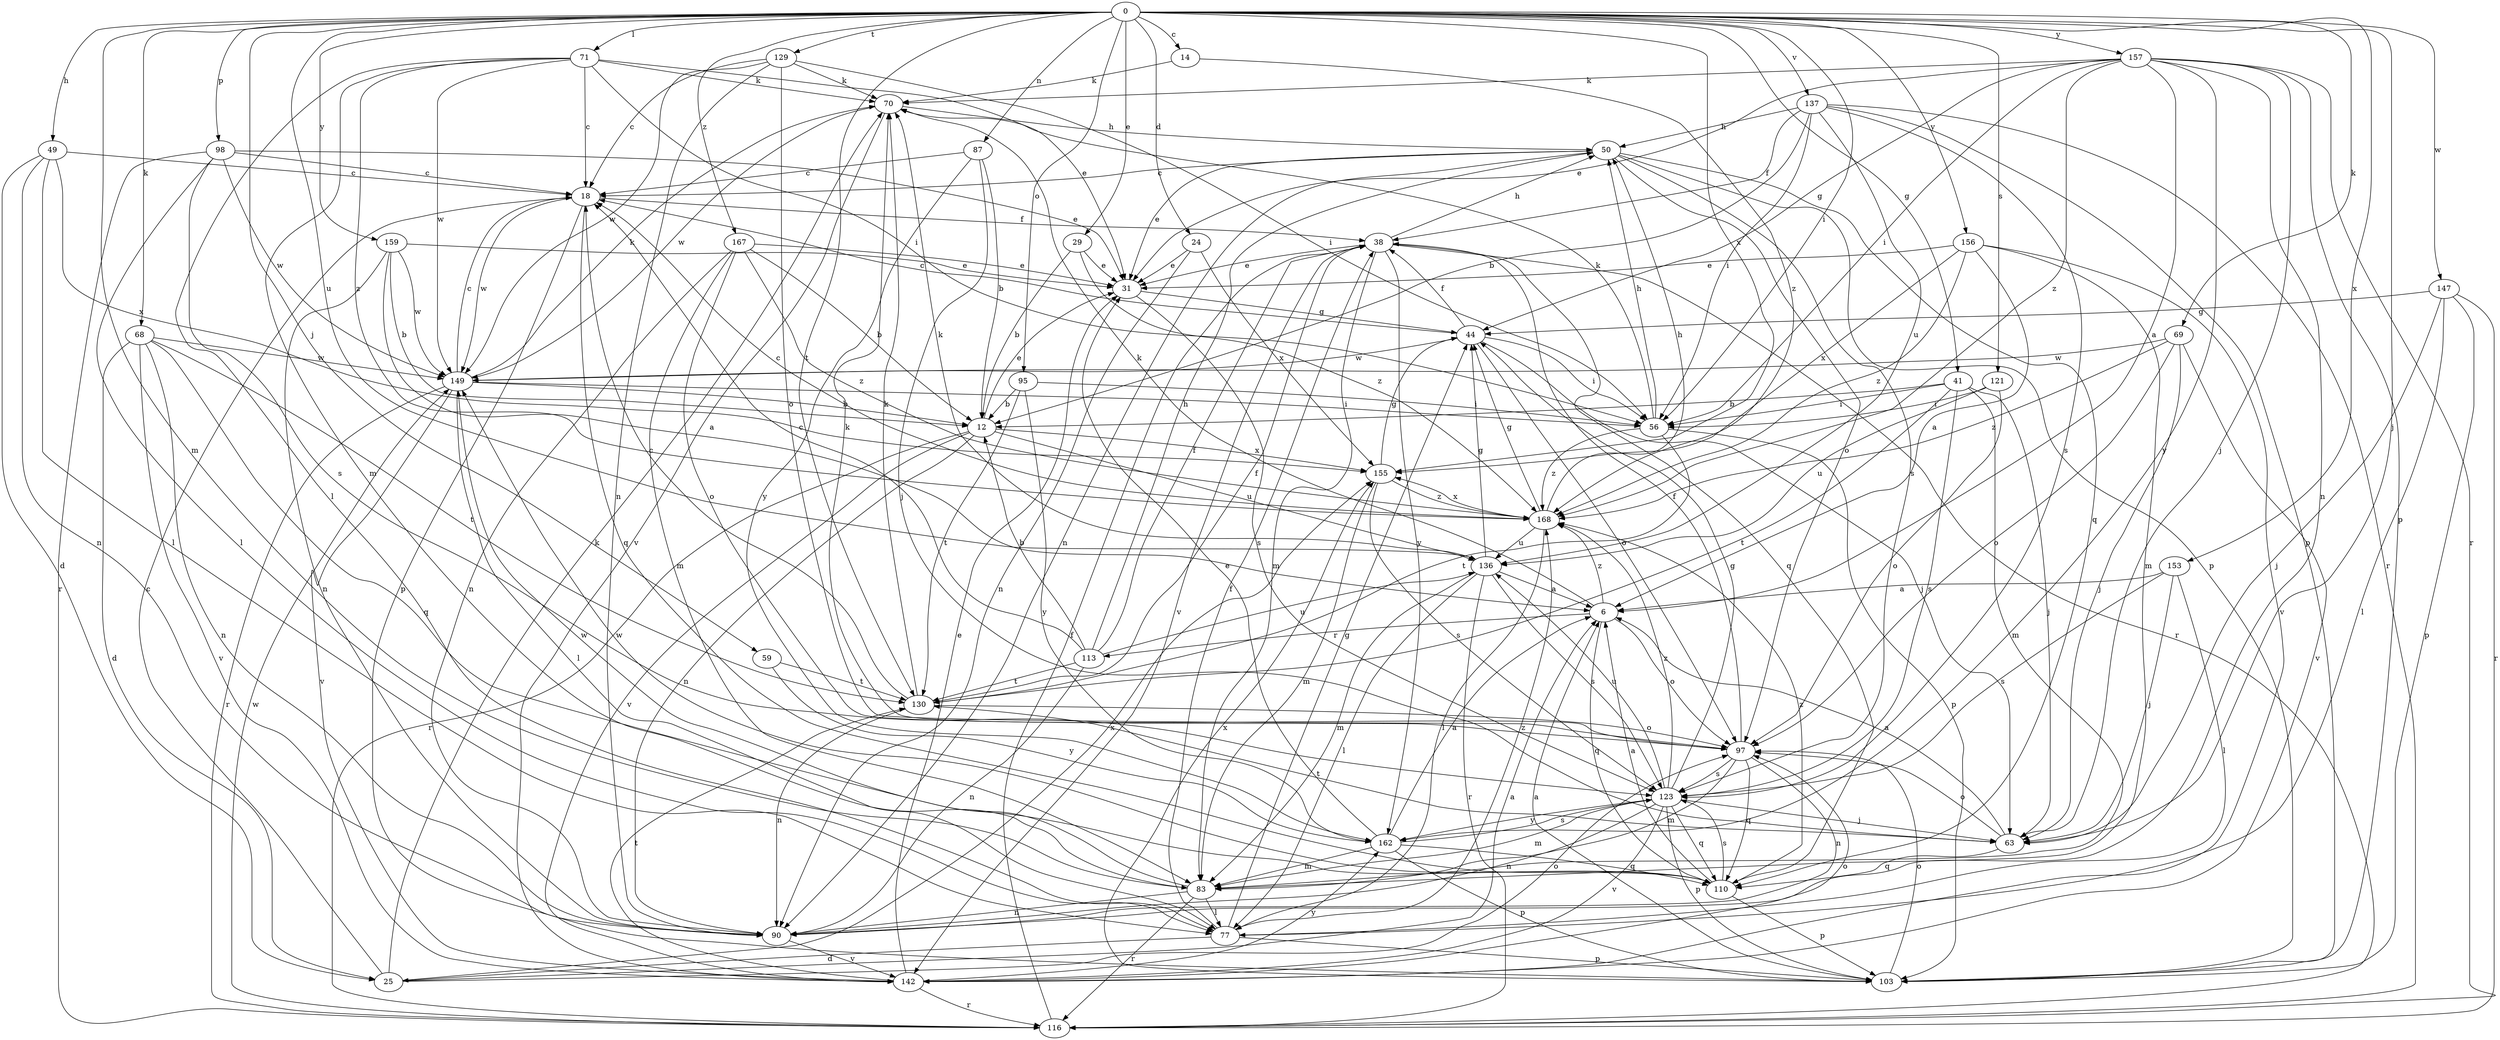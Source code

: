 strict digraph  {
0;
6;
12;
14;
18;
24;
25;
29;
31;
38;
41;
44;
49;
50;
56;
59;
63;
68;
69;
70;
71;
77;
83;
87;
90;
95;
97;
98;
103;
110;
113;
116;
121;
123;
129;
130;
136;
137;
142;
147;
149;
153;
155;
156;
157;
159;
162;
167;
168;
0 -> 14  [label=c];
0 -> 24  [label=d];
0 -> 29  [label=e];
0 -> 41  [label=g];
0 -> 49  [label=h];
0 -> 56  [label=i];
0 -> 59  [label=j];
0 -> 63  [label=j];
0 -> 68  [label=k];
0 -> 69  [label=k];
0 -> 71  [label=l];
0 -> 83  [label=m];
0 -> 87  [label=n];
0 -> 95  [label=o];
0 -> 98  [label=p];
0 -> 121  [label=s];
0 -> 129  [label=t];
0 -> 130  [label=t];
0 -> 136  [label=u];
0 -> 137  [label=v];
0 -> 147  [label=w];
0 -> 153  [label=x];
0 -> 155  [label=x];
0 -> 156  [label=y];
0 -> 157  [label=y];
0 -> 159  [label=y];
0 -> 167  [label=z];
6 -> 70  [label=k];
6 -> 97  [label=o];
6 -> 110  [label=q];
6 -> 113  [label=r];
6 -> 168  [label=z];
12 -> 31  [label=e];
12 -> 90  [label=n];
12 -> 116  [label=r];
12 -> 136  [label=u];
12 -> 142  [label=v];
12 -> 155  [label=x];
14 -> 70  [label=k];
14 -> 168  [label=z];
18 -> 38  [label=f];
18 -> 103  [label=p];
18 -> 110  [label=q];
18 -> 149  [label=w];
24 -> 31  [label=e];
24 -> 90  [label=n];
24 -> 155  [label=x];
25 -> 6  [label=a];
25 -> 18  [label=c];
25 -> 70  [label=k];
25 -> 97  [label=o];
25 -> 155  [label=x];
29 -> 12  [label=b];
29 -> 31  [label=e];
29 -> 168  [label=z];
31 -> 44  [label=g];
31 -> 123  [label=s];
38 -> 31  [label=e];
38 -> 50  [label=h];
38 -> 83  [label=m];
38 -> 110  [label=q];
38 -> 116  [label=r];
38 -> 142  [label=v];
38 -> 162  [label=y];
41 -> 12  [label=b];
41 -> 56  [label=i];
41 -> 63  [label=j];
41 -> 83  [label=m];
41 -> 123  [label=s];
41 -> 130  [label=t];
44 -> 18  [label=c];
44 -> 38  [label=f];
44 -> 56  [label=i];
44 -> 63  [label=j];
44 -> 97  [label=o];
44 -> 149  [label=w];
49 -> 18  [label=c];
49 -> 25  [label=d];
49 -> 77  [label=l];
49 -> 90  [label=n];
49 -> 155  [label=x];
50 -> 18  [label=c];
50 -> 31  [label=e];
50 -> 90  [label=n];
50 -> 97  [label=o];
50 -> 103  [label=p];
50 -> 110  [label=q];
50 -> 123  [label=s];
56 -> 50  [label=h];
56 -> 70  [label=k];
56 -> 103  [label=p];
56 -> 130  [label=t];
56 -> 168  [label=z];
59 -> 130  [label=t];
59 -> 162  [label=y];
63 -> 6  [label=a];
63 -> 97  [label=o];
63 -> 110  [label=q];
63 -> 130  [label=t];
68 -> 25  [label=d];
68 -> 90  [label=n];
68 -> 110  [label=q];
68 -> 130  [label=t];
68 -> 142  [label=v];
68 -> 149  [label=w];
69 -> 63  [label=j];
69 -> 97  [label=o];
69 -> 142  [label=v];
69 -> 149  [label=w];
69 -> 168  [label=z];
70 -> 50  [label=h];
70 -> 142  [label=v];
70 -> 149  [label=w];
71 -> 18  [label=c];
71 -> 31  [label=e];
71 -> 56  [label=i];
71 -> 70  [label=k];
71 -> 77  [label=l];
71 -> 83  [label=m];
71 -> 149  [label=w];
71 -> 168  [label=z];
77 -> 25  [label=d];
77 -> 38  [label=f];
77 -> 44  [label=g];
77 -> 103  [label=p];
77 -> 168  [label=z];
83 -> 77  [label=l];
83 -> 90  [label=n];
83 -> 116  [label=r];
83 -> 149  [label=w];
87 -> 12  [label=b];
87 -> 18  [label=c];
87 -> 63  [label=j];
87 -> 162  [label=y];
90 -> 142  [label=v];
95 -> 12  [label=b];
95 -> 56  [label=i];
95 -> 130  [label=t];
95 -> 162  [label=y];
97 -> 38  [label=f];
97 -> 70  [label=k];
97 -> 83  [label=m];
97 -> 90  [label=n];
97 -> 110  [label=q];
97 -> 123  [label=s];
98 -> 18  [label=c];
98 -> 31  [label=e];
98 -> 77  [label=l];
98 -> 116  [label=r];
98 -> 123  [label=s];
98 -> 149  [label=w];
103 -> 6  [label=a];
103 -> 97  [label=o];
103 -> 155  [label=x];
110 -> 6  [label=a];
110 -> 103  [label=p];
110 -> 123  [label=s];
110 -> 149  [label=w];
110 -> 168  [label=z];
113 -> 12  [label=b];
113 -> 18  [label=c];
113 -> 38  [label=f];
113 -> 50  [label=h];
113 -> 90  [label=n];
113 -> 130  [label=t];
113 -> 136  [label=u];
116 -> 38  [label=f];
116 -> 149  [label=w];
121 -> 56  [label=i];
121 -> 97  [label=o];
121 -> 136  [label=u];
123 -> 44  [label=g];
123 -> 63  [label=j];
123 -> 83  [label=m];
123 -> 90  [label=n];
123 -> 103  [label=p];
123 -> 110  [label=q];
123 -> 136  [label=u];
123 -> 142  [label=v];
123 -> 162  [label=y];
123 -> 168  [label=z];
129 -> 18  [label=c];
129 -> 56  [label=i];
129 -> 70  [label=k];
129 -> 90  [label=n];
129 -> 97  [label=o];
129 -> 149  [label=w];
130 -> 18  [label=c];
130 -> 38  [label=f];
130 -> 70  [label=k];
130 -> 90  [label=n];
130 -> 97  [label=o];
136 -> 6  [label=a];
136 -> 44  [label=g];
136 -> 70  [label=k];
136 -> 77  [label=l];
136 -> 83  [label=m];
136 -> 116  [label=r];
136 -> 123  [label=s];
137 -> 12  [label=b];
137 -> 38  [label=f];
137 -> 50  [label=h];
137 -> 56  [label=i];
137 -> 103  [label=p];
137 -> 116  [label=r];
137 -> 123  [label=s];
137 -> 136  [label=u];
142 -> 31  [label=e];
142 -> 97  [label=o];
142 -> 116  [label=r];
142 -> 130  [label=t];
142 -> 162  [label=y];
147 -> 44  [label=g];
147 -> 63  [label=j];
147 -> 77  [label=l];
147 -> 103  [label=p];
147 -> 116  [label=r];
149 -> 12  [label=b];
149 -> 18  [label=c];
149 -> 56  [label=i];
149 -> 70  [label=k];
149 -> 77  [label=l];
149 -> 116  [label=r];
149 -> 142  [label=v];
153 -> 6  [label=a];
153 -> 63  [label=j];
153 -> 77  [label=l];
153 -> 123  [label=s];
155 -> 44  [label=g];
155 -> 83  [label=m];
155 -> 123  [label=s];
155 -> 168  [label=z];
156 -> 6  [label=a];
156 -> 31  [label=e];
156 -> 83  [label=m];
156 -> 142  [label=v];
156 -> 155  [label=x];
156 -> 168  [label=z];
157 -> 6  [label=a];
157 -> 31  [label=e];
157 -> 44  [label=g];
157 -> 56  [label=i];
157 -> 63  [label=j];
157 -> 70  [label=k];
157 -> 90  [label=n];
157 -> 103  [label=p];
157 -> 116  [label=r];
157 -> 162  [label=y];
157 -> 168  [label=z];
159 -> 6  [label=a];
159 -> 12  [label=b];
159 -> 31  [label=e];
159 -> 90  [label=n];
159 -> 149  [label=w];
162 -> 6  [label=a];
162 -> 31  [label=e];
162 -> 83  [label=m];
162 -> 103  [label=p];
162 -> 110  [label=q];
162 -> 123  [label=s];
167 -> 12  [label=b];
167 -> 31  [label=e];
167 -> 83  [label=m];
167 -> 90  [label=n];
167 -> 97  [label=o];
167 -> 168  [label=z];
168 -> 18  [label=c];
168 -> 44  [label=g];
168 -> 50  [label=h];
168 -> 77  [label=l];
168 -> 136  [label=u];
168 -> 155  [label=x];
}
